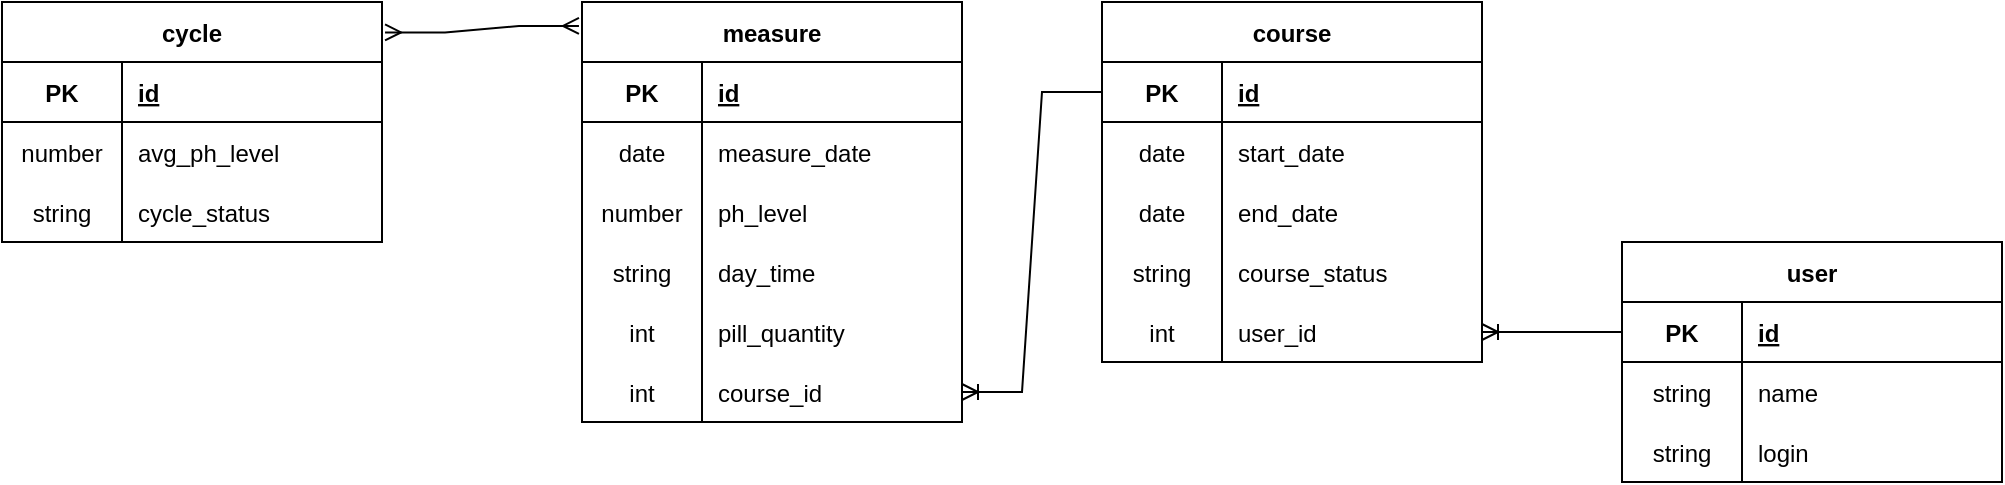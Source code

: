 <mxfile version="20.8.10" type="device"><diagram id="R2lEEEUBdFMjLlhIrx00" name="Page-1"><mxGraphModel dx="1900" dy="621" grid="1" gridSize="10" guides="1" tooltips="1" connect="1" arrows="1" fold="1" page="1" pageScale="1" pageWidth="850" pageHeight="1100" math="0" shadow="0" extFonts="Permanent Marker^https://fonts.googleapis.com/css?family=Permanent+Marker"><root><mxCell id="0"/><mxCell id="1" parent="0"/><mxCell id="IC59mPt4uTkWHZdiHgbl-5" value="measure" style="shape=table;startSize=30;container=1;collapsible=1;childLayout=tableLayout;fixedRows=1;rowLines=0;fontStyle=1;align=center;resizeLast=1;" vertex="1" parent="1"><mxGeometry x="160" y="160" width="190" height="210" as="geometry"><mxRectangle x="340" y="250" width="70" height="30" as="alternateBounds"/></mxGeometry></mxCell><mxCell id="IC59mPt4uTkWHZdiHgbl-6" value="" style="shape=tableRow;horizontal=0;startSize=0;swimlaneHead=0;swimlaneBody=0;fillColor=none;collapsible=0;dropTarget=0;points=[[0,0.5],[1,0.5]];portConstraint=eastwest;top=0;left=0;right=0;bottom=1;" vertex="1" parent="IC59mPt4uTkWHZdiHgbl-5"><mxGeometry y="30" width="190" height="30" as="geometry"/></mxCell><mxCell id="IC59mPt4uTkWHZdiHgbl-7" value="PK" style="shape=partialRectangle;connectable=0;fillColor=none;top=0;left=0;bottom=0;right=0;fontStyle=1;overflow=hidden;" vertex="1" parent="IC59mPt4uTkWHZdiHgbl-6"><mxGeometry width="60" height="30" as="geometry"><mxRectangle width="60" height="30" as="alternateBounds"/></mxGeometry></mxCell><mxCell id="IC59mPt4uTkWHZdiHgbl-8" value="id" style="shape=partialRectangle;connectable=0;fillColor=none;top=0;left=0;bottom=0;right=0;align=left;spacingLeft=6;fontStyle=5;overflow=hidden;" vertex="1" parent="IC59mPt4uTkWHZdiHgbl-6"><mxGeometry x="60" width="130" height="30" as="geometry"><mxRectangle width="130" height="30" as="alternateBounds"/></mxGeometry></mxCell><mxCell id="IC59mPt4uTkWHZdiHgbl-9" value="" style="shape=tableRow;horizontal=0;startSize=0;swimlaneHead=0;swimlaneBody=0;fillColor=none;collapsible=0;dropTarget=0;points=[[0,0.5],[1,0.5]];portConstraint=eastwest;top=0;left=0;right=0;bottom=0;" vertex="1" parent="IC59mPt4uTkWHZdiHgbl-5"><mxGeometry y="60" width="190" height="30" as="geometry"/></mxCell><mxCell id="IC59mPt4uTkWHZdiHgbl-10" value="date" style="shape=partialRectangle;connectable=0;fillColor=none;top=0;left=0;bottom=0;right=0;editable=1;overflow=hidden;" vertex="1" parent="IC59mPt4uTkWHZdiHgbl-9"><mxGeometry width="60" height="30" as="geometry"><mxRectangle width="60" height="30" as="alternateBounds"/></mxGeometry></mxCell><mxCell id="IC59mPt4uTkWHZdiHgbl-11" value="measure_date" style="shape=partialRectangle;connectable=0;fillColor=none;top=0;left=0;bottom=0;right=0;align=left;spacingLeft=6;overflow=hidden;" vertex="1" parent="IC59mPt4uTkWHZdiHgbl-9"><mxGeometry x="60" width="130" height="30" as="geometry"><mxRectangle width="130" height="30" as="alternateBounds"/></mxGeometry></mxCell><mxCell id="IC59mPt4uTkWHZdiHgbl-12" value="" style="shape=tableRow;horizontal=0;startSize=0;swimlaneHead=0;swimlaneBody=0;fillColor=none;collapsible=0;dropTarget=0;points=[[0,0.5],[1,0.5]];portConstraint=eastwest;top=0;left=0;right=0;bottom=0;" vertex="1" parent="IC59mPt4uTkWHZdiHgbl-5"><mxGeometry y="90" width="190" height="30" as="geometry"/></mxCell><mxCell id="IC59mPt4uTkWHZdiHgbl-13" value="number" style="shape=partialRectangle;connectable=0;fillColor=none;top=0;left=0;bottom=0;right=0;editable=1;overflow=hidden;" vertex="1" parent="IC59mPt4uTkWHZdiHgbl-12"><mxGeometry width="60" height="30" as="geometry"><mxRectangle width="60" height="30" as="alternateBounds"/></mxGeometry></mxCell><mxCell id="IC59mPt4uTkWHZdiHgbl-14" value="ph_level" style="shape=partialRectangle;connectable=0;fillColor=none;top=0;left=0;bottom=0;right=0;align=left;spacingLeft=6;overflow=hidden;" vertex="1" parent="IC59mPt4uTkWHZdiHgbl-12"><mxGeometry x="60" width="130" height="30" as="geometry"><mxRectangle width="130" height="30" as="alternateBounds"/></mxGeometry></mxCell><mxCell id="IC59mPt4uTkWHZdiHgbl-91" value="" style="shape=tableRow;horizontal=0;startSize=0;swimlaneHead=0;swimlaneBody=0;fillColor=none;collapsible=0;dropTarget=0;points=[[0,0.5],[1,0.5]];portConstraint=eastwest;top=0;left=0;right=0;bottom=0;" vertex="1" parent="IC59mPt4uTkWHZdiHgbl-5"><mxGeometry y="120" width="190" height="30" as="geometry"/></mxCell><mxCell id="IC59mPt4uTkWHZdiHgbl-92" value="string" style="shape=partialRectangle;connectable=0;fillColor=none;top=0;left=0;bottom=0;right=0;editable=1;overflow=hidden;" vertex="1" parent="IC59mPt4uTkWHZdiHgbl-91"><mxGeometry width="60" height="30" as="geometry"><mxRectangle width="60" height="30" as="alternateBounds"/></mxGeometry></mxCell><mxCell id="IC59mPt4uTkWHZdiHgbl-93" value="day_time" style="shape=partialRectangle;connectable=0;fillColor=none;top=0;left=0;bottom=0;right=0;align=left;spacingLeft=6;overflow=hidden;" vertex="1" parent="IC59mPt4uTkWHZdiHgbl-91"><mxGeometry x="60" width="130" height="30" as="geometry"><mxRectangle width="130" height="30" as="alternateBounds"/></mxGeometry></mxCell><mxCell id="IC59mPt4uTkWHZdiHgbl-15" value="" style="shape=tableRow;horizontal=0;startSize=0;swimlaneHead=0;swimlaneBody=0;fillColor=none;collapsible=0;dropTarget=0;points=[[0,0.5],[1,0.5]];portConstraint=eastwest;top=0;left=0;right=0;bottom=0;" vertex="1" parent="IC59mPt4uTkWHZdiHgbl-5"><mxGeometry y="150" width="190" height="30" as="geometry"/></mxCell><mxCell id="IC59mPt4uTkWHZdiHgbl-16" value="int" style="shape=partialRectangle;connectable=0;fillColor=none;top=0;left=0;bottom=0;right=0;editable=1;overflow=hidden;" vertex="1" parent="IC59mPt4uTkWHZdiHgbl-15"><mxGeometry width="60" height="30" as="geometry"><mxRectangle width="60" height="30" as="alternateBounds"/></mxGeometry></mxCell><mxCell id="IC59mPt4uTkWHZdiHgbl-17" value="pill_quantity" style="shape=partialRectangle;connectable=0;fillColor=none;top=0;left=0;bottom=0;right=0;align=left;spacingLeft=6;overflow=hidden;" vertex="1" parent="IC59mPt4uTkWHZdiHgbl-15"><mxGeometry x="60" width="130" height="30" as="geometry"><mxRectangle width="130" height="30" as="alternateBounds"/></mxGeometry></mxCell><mxCell id="IC59mPt4uTkWHZdiHgbl-19" value="" style="shape=tableRow;horizontal=0;startSize=0;swimlaneHead=0;swimlaneBody=0;fillColor=none;collapsible=0;dropTarget=0;points=[[0,0.5],[1,0.5]];portConstraint=eastwest;top=0;left=0;right=0;bottom=0;" vertex="1" parent="IC59mPt4uTkWHZdiHgbl-5"><mxGeometry y="180" width="190" height="30" as="geometry"/></mxCell><mxCell id="IC59mPt4uTkWHZdiHgbl-20" value="int" style="shape=partialRectangle;connectable=0;fillColor=none;top=0;left=0;bottom=0;right=0;editable=1;overflow=hidden;" vertex="1" parent="IC59mPt4uTkWHZdiHgbl-19"><mxGeometry width="60" height="30" as="geometry"><mxRectangle width="60" height="30" as="alternateBounds"/></mxGeometry></mxCell><mxCell id="IC59mPt4uTkWHZdiHgbl-21" value="course_id" style="shape=partialRectangle;connectable=0;fillColor=none;top=0;left=0;bottom=0;right=0;align=left;spacingLeft=6;overflow=hidden;" vertex="1" parent="IC59mPt4uTkWHZdiHgbl-19"><mxGeometry x="60" width="130" height="30" as="geometry"><mxRectangle width="130" height="30" as="alternateBounds"/></mxGeometry></mxCell><mxCell id="IC59mPt4uTkWHZdiHgbl-22" value="user" style="shape=table;startSize=30;container=1;collapsible=1;childLayout=tableLayout;fixedRows=1;rowLines=0;fontStyle=1;align=center;resizeLast=1;" vertex="1" parent="1"><mxGeometry x="680" y="280" width="190" height="120" as="geometry"><mxRectangle x="340" y="250" width="70" height="30" as="alternateBounds"/></mxGeometry></mxCell><mxCell id="IC59mPt4uTkWHZdiHgbl-23" value="" style="shape=tableRow;horizontal=0;startSize=0;swimlaneHead=0;swimlaneBody=0;fillColor=none;collapsible=0;dropTarget=0;points=[[0,0.5],[1,0.5]];portConstraint=eastwest;top=0;left=0;right=0;bottom=1;" vertex="1" parent="IC59mPt4uTkWHZdiHgbl-22"><mxGeometry y="30" width="190" height="30" as="geometry"/></mxCell><mxCell id="IC59mPt4uTkWHZdiHgbl-24" value="PK" style="shape=partialRectangle;connectable=0;fillColor=none;top=0;left=0;bottom=0;right=0;fontStyle=1;overflow=hidden;" vertex="1" parent="IC59mPt4uTkWHZdiHgbl-23"><mxGeometry width="60" height="30" as="geometry"><mxRectangle width="60" height="30" as="alternateBounds"/></mxGeometry></mxCell><mxCell id="IC59mPt4uTkWHZdiHgbl-25" value="id" style="shape=partialRectangle;connectable=0;fillColor=none;top=0;left=0;bottom=0;right=0;align=left;spacingLeft=6;fontStyle=5;overflow=hidden;" vertex="1" parent="IC59mPt4uTkWHZdiHgbl-23"><mxGeometry x="60" width="130" height="30" as="geometry"><mxRectangle width="130" height="30" as="alternateBounds"/></mxGeometry></mxCell><mxCell id="IC59mPt4uTkWHZdiHgbl-26" value="" style="shape=tableRow;horizontal=0;startSize=0;swimlaneHead=0;swimlaneBody=0;fillColor=none;collapsible=0;dropTarget=0;points=[[0,0.5],[1,0.5]];portConstraint=eastwest;top=0;left=0;right=0;bottom=0;" vertex="1" parent="IC59mPt4uTkWHZdiHgbl-22"><mxGeometry y="60" width="190" height="30" as="geometry"/></mxCell><mxCell id="IC59mPt4uTkWHZdiHgbl-27" value="string" style="shape=partialRectangle;connectable=0;fillColor=none;top=0;left=0;bottom=0;right=0;editable=1;overflow=hidden;" vertex="1" parent="IC59mPt4uTkWHZdiHgbl-26"><mxGeometry width="60" height="30" as="geometry"><mxRectangle width="60" height="30" as="alternateBounds"/></mxGeometry></mxCell><mxCell id="IC59mPt4uTkWHZdiHgbl-28" value="name" style="shape=partialRectangle;connectable=0;fillColor=none;top=0;left=0;bottom=0;right=0;align=left;spacingLeft=6;overflow=hidden;" vertex="1" parent="IC59mPt4uTkWHZdiHgbl-26"><mxGeometry x="60" width="130" height="30" as="geometry"><mxRectangle width="130" height="30" as="alternateBounds"/></mxGeometry></mxCell><mxCell id="IC59mPt4uTkWHZdiHgbl-29" value="" style="shape=tableRow;horizontal=0;startSize=0;swimlaneHead=0;swimlaneBody=0;fillColor=none;collapsible=0;dropTarget=0;points=[[0,0.5],[1,0.5]];portConstraint=eastwest;top=0;left=0;right=0;bottom=0;" vertex="1" parent="IC59mPt4uTkWHZdiHgbl-22"><mxGeometry y="90" width="190" height="30" as="geometry"/></mxCell><mxCell id="IC59mPt4uTkWHZdiHgbl-30" value="string" style="shape=partialRectangle;connectable=0;fillColor=none;top=0;left=0;bottom=0;right=0;editable=1;overflow=hidden;" vertex="1" parent="IC59mPt4uTkWHZdiHgbl-29"><mxGeometry width="60" height="30" as="geometry"><mxRectangle width="60" height="30" as="alternateBounds"/></mxGeometry></mxCell><mxCell id="IC59mPt4uTkWHZdiHgbl-31" value="login" style="shape=partialRectangle;connectable=0;fillColor=none;top=0;left=0;bottom=0;right=0;align=left;spacingLeft=6;overflow=hidden;" vertex="1" parent="IC59mPt4uTkWHZdiHgbl-29"><mxGeometry x="60" width="130" height="30" as="geometry"><mxRectangle width="130" height="30" as="alternateBounds"/></mxGeometry></mxCell><mxCell id="IC59mPt4uTkWHZdiHgbl-48" value="" style="edgeStyle=entityRelationEdgeStyle;fontSize=12;html=1;endArrow=ERoneToMany;rounded=0;exitX=0;exitY=0.5;exitDx=0;exitDy=0;entryX=1;entryY=0.5;entryDx=0;entryDy=0;" edge="1" parent="1" source="IC59mPt4uTkWHZdiHgbl-23" target="IC59mPt4uTkWHZdiHgbl-84"><mxGeometry width="100" height="100" relative="1" as="geometry"><mxPoint x="380" y="370" as="sourcePoint"/><mxPoint x="480" y="270" as="targetPoint"/></mxGeometry></mxCell><mxCell id="IC59mPt4uTkWHZdiHgbl-77" value="course" style="shape=table;startSize=30;container=1;collapsible=1;childLayout=tableLayout;fixedRows=1;rowLines=0;fontStyle=1;align=center;resizeLast=1;" vertex="1" parent="1"><mxGeometry x="420" y="160" width="190" height="180" as="geometry"><mxRectangle x="340" y="250" width="70" height="30" as="alternateBounds"/></mxGeometry></mxCell><mxCell id="IC59mPt4uTkWHZdiHgbl-78" value="" style="shape=tableRow;horizontal=0;startSize=0;swimlaneHead=0;swimlaneBody=0;fillColor=none;collapsible=0;dropTarget=0;points=[[0,0.5],[1,0.5]];portConstraint=eastwest;top=0;left=0;right=0;bottom=1;" vertex="1" parent="IC59mPt4uTkWHZdiHgbl-77"><mxGeometry y="30" width="190" height="30" as="geometry"/></mxCell><mxCell id="IC59mPt4uTkWHZdiHgbl-79" value="PK" style="shape=partialRectangle;connectable=0;fillColor=none;top=0;left=0;bottom=0;right=0;fontStyle=1;overflow=hidden;" vertex="1" parent="IC59mPt4uTkWHZdiHgbl-78"><mxGeometry width="60" height="30" as="geometry"><mxRectangle width="60" height="30" as="alternateBounds"/></mxGeometry></mxCell><mxCell id="IC59mPt4uTkWHZdiHgbl-80" value="id" style="shape=partialRectangle;connectable=0;fillColor=none;top=0;left=0;bottom=0;right=0;align=left;spacingLeft=6;fontStyle=5;overflow=hidden;" vertex="1" parent="IC59mPt4uTkWHZdiHgbl-78"><mxGeometry x="60" width="130" height="30" as="geometry"><mxRectangle width="130" height="30" as="alternateBounds"/></mxGeometry></mxCell><mxCell id="IC59mPt4uTkWHZdiHgbl-81" value="" style="shape=tableRow;horizontal=0;startSize=0;swimlaneHead=0;swimlaneBody=0;fillColor=none;collapsible=0;dropTarget=0;points=[[0,0.5],[1,0.5]];portConstraint=eastwest;top=0;left=0;right=0;bottom=0;" vertex="1" parent="IC59mPt4uTkWHZdiHgbl-77"><mxGeometry y="60" width="190" height="30" as="geometry"/></mxCell><mxCell id="IC59mPt4uTkWHZdiHgbl-82" value="date" style="shape=partialRectangle;connectable=0;fillColor=none;top=0;left=0;bottom=0;right=0;editable=1;overflow=hidden;" vertex="1" parent="IC59mPt4uTkWHZdiHgbl-81"><mxGeometry width="60" height="30" as="geometry"><mxRectangle width="60" height="30" as="alternateBounds"/></mxGeometry></mxCell><mxCell id="IC59mPt4uTkWHZdiHgbl-83" value="start_date" style="shape=partialRectangle;connectable=0;fillColor=none;top=0;left=0;bottom=0;right=0;align=left;spacingLeft=6;overflow=hidden;" vertex="1" parent="IC59mPt4uTkWHZdiHgbl-81"><mxGeometry x="60" width="130" height="30" as="geometry"><mxRectangle width="130" height="30" as="alternateBounds"/></mxGeometry></mxCell><mxCell id="IC59mPt4uTkWHZdiHgbl-88" value="" style="shape=tableRow;horizontal=0;startSize=0;swimlaneHead=0;swimlaneBody=0;fillColor=none;collapsible=0;dropTarget=0;points=[[0,0.5],[1,0.5]];portConstraint=eastwest;top=0;left=0;right=0;bottom=0;" vertex="1" parent="IC59mPt4uTkWHZdiHgbl-77"><mxGeometry y="90" width="190" height="30" as="geometry"/></mxCell><mxCell id="IC59mPt4uTkWHZdiHgbl-89" value="date" style="shape=partialRectangle;connectable=0;fillColor=none;top=0;left=0;bottom=0;right=0;editable=1;overflow=hidden;" vertex="1" parent="IC59mPt4uTkWHZdiHgbl-88"><mxGeometry width="60" height="30" as="geometry"><mxRectangle width="60" height="30" as="alternateBounds"/></mxGeometry></mxCell><mxCell id="IC59mPt4uTkWHZdiHgbl-90" value="end_date" style="shape=partialRectangle;connectable=0;fillColor=none;top=0;left=0;bottom=0;right=0;align=left;spacingLeft=6;overflow=hidden;" vertex="1" parent="IC59mPt4uTkWHZdiHgbl-88"><mxGeometry x="60" width="130" height="30" as="geometry"><mxRectangle width="130" height="30" as="alternateBounds"/></mxGeometry></mxCell><mxCell id="IC59mPt4uTkWHZdiHgbl-114" value="" style="shape=tableRow;horizontal=0;startSize=0;swimlaneHead=0;swimlaneBody=0;fillColor=none;collapsible=0;dropTarget=0;points=[[0,0.5],[1,0.5]];portConstraint=eastwest;top=0;left=0;right=0;bottom=0;" vertex="1" parent="IC59mPt4uTkWHZdiHgbl-77"><mxGeometry y="120" width="190" height="30" as="geometry"/></mxCell><mxCell id="IC59mPt4uTkWHZdiHgbl-115" value="string" style="shape=partialRectangle;connectable=0;fillColor=none;top=0;left=0;bottom=0;right=0;editable=1;overflow=hidden;" vertex="1" parent="IC59mPt4uTkWHZdiHgbl-114"><mxGeometry width="60" height="30" as="geometry"><mxRectangle width="60" height="30" as="alternateBounds"/></mxGeometry></mxCell><mxCell id="IC59mPt4uTkWHZdiHgbl-116" value="course_status" style="shape=partialRectangle;connectable=0;fillColor=none;top=0;left=0;bottom=0;right=0;align=left;spacingLeft=6;overflow=hidden;" vertex="1" parent="IC59mPt4uTkWHZdiHgbl-114"><mxGeometry x="60" width="130" height="30" as="geometry"><mxRectangle width="130" height="30" as="alternateBounds"/></mxGeometry></mxCell><mxCell id="IC59mPt4uTkWHZdiHgbl-84" value="" style="shape=tableRow;horizontal=0;startSize=0;swimlaneHead=0;swimlaneBody=0;fillColor=none;collapsible=0;dropTarget=0;points=[[0,0.5],[1,0.5]];portConstraint=eastwest;top=0;left=0;right=0;bottom=0;" vertex="1" parent="IC59mPt4uTkWHZdiHgbl-77"><mxGeometry y="150" width="190" height="30" as="geometry"/></mxCell><mxCell id="IC59mPt4uTkWHZdiHgbl-85" value="int" style="shape=partialRectangle;connectable=0;fillColor=none;top=0;left=0;bottom=0;right=0;editable=1;overflow=hidden;" vertex="1" parent="IC59mPt4uTkWHZdiHgbl-84"><mxGeometry width="60" height="30" as="geometry"><mxRectangle width="60" height="30" as="alternateBounds"/></mxGeometry></mxCell><mxCell id="IC59mPt4uTkWHZdiHgbl-86" value="user_id" style="shape=partialRectangle;connectable=0;fillColor=none;top=0;left=0;bottom=0;right=0;align=left;spacingLeft=6;overflow=hidden;" vertex="1" parent="IC59mPt4uTkWHZdiHgbl-84"><mxGeometry x="60" width="130" height="30" as="geometry"><mxRectangle width="130" height="30" as="alternateBounds"/></mxGeometry></mxCell><mxCell id="IC59mPt4uTkWHZdiHgbl-87" value="" style="edgeStyle=entityRelationEdgeStyle;fontSize=12;html=1;endArrow=ERoneToMany;rounded=0;entryX=1;entryY=0.5;entryDx=0;entryDy=0;exitX=0;exitY=0.5;exitDx=0;exitDy=0;" edge="1" parent="1" source="IC59mPt4uTkWHZdiHgbl-78" target="IC59mPt4uTkWHZdiHgbl-19"><mxGeometry width="100" height="100" relative="1" as="geometry"><mxPoint x="400" y="380" as="sourcePoint"/><mxPoint x="500" y="280" as="targetPoint"/></mxGeometry></mxCell><mxCell id="IC59mPt4uTkWHZdiHgbl-94" value="cycle" style="shape=table;startSize=30;container=1;collapsible=1;childLayout=tableLayout;fixedRows=1;rowLines=0;fontStyle=1;align=center;resizeLast=1;" vertex="1" parent="1"><mxGeometry x="-130" y="160" width="190" height="120" as="geometry"><mxRectangle x="340" y="250" width="70" height="30" as="alternateBounds"/></mxGeometry></mxCell><mxCell id="IC59mPt4uTkWHZdiHgbl-95" value="" style="shape=tableRow;horizontal=0;startSize=0;swimlaneHead=0;swimlaneBody=0;fillColor=none;collapsible=0;dropTarget=0;points=[[0,0.5],[1,0.5]];portConstraint=eastwest;top=0;left=0;right=0;bottom=1;" vertex="1" parent="IC59mPt4uTkWHZdiHgbl-94"><mxGeometry y="30" width="190" height="30" as="geometry"/></mxCell><mxCell id="IC59mPt4uTkWHZdiHgbl-96" value="PK" style="shape=partialRectangle;connectable=0;fillColor=none;top=0;left=0;bottom=0;right=0;fontStyle=1;overflow=hidden;" vertex="1" parent="IC59mPt4uTkWHZdiHgbl-95"><mxGeometry width="60" height="30" as="geometry"><mxRectangle width="60" height="30" as="alternateBounds"/></mxGeometry></mxCell><mxCell id="IC59mPt4uTkWHZdiHgbl-97" value="id" style="shape=partialRectangle;connectable=0;fillColor=none;top=0;left=0;bottom=0;right=0;align=left;spacingLeft=6;fontStyle=5;overflow=hidden;" vertex="1" parent="IC59mPt4uTkWHZdiHgbl-95"><mxGeometry x="60" width="130" height="30" as="geometry"><mxRectangle width="130" height="30" as="alternateBounds"/></mxGeometry></mxCell><mxCell id="IC59mPt4uTkWHZdiHgbl-98" value="" style="shape=tableRow;horizontal=0;startSize=0;swimlaneHead=0;swimlaneBody=0;fillColor=none;collapsible=0;dropTarget=0;points=[[0,0.5],[1,0.5]];portConstraint=eastwest;top=0;left=0;right=0;bottom=0;" vertex="1" parent="IC59mPt4uTkWHZdiHgbl-94"><mxGeometry y="60" width="190" height="30" as="geometry"/></mxCell><mxCell id="IC59mPt4uTkWHZdiHgbl-99" value="number" style="shape=partialRectangle;connectable=0;fillColor=none;top=0;left=0;bottom=0;right=0;editable=1;overflow=hidden;" vertex="1" parent="IC59mPt4uTkWHZdiHgbl-98"><mxGeometry width="60" height="30" as="geometry"><mxRectangle width="60" height="30" as="alternateBounds"/></mxGeometry></mxCell><mxCell id="IC59mPt4uTkWHZdiHgbl-100" value="avg_ph_level" style="shape=partialRectangle;connectable=0;fillColor=none;top=0;left=0;bottom=0;right=0;align=left;spacingLeft=6;overflow=hidden;" vertex="1" parent="IC59mPt4uTkWHZdiHgbl-98"><mxGeometry x="60" width="130" height="30" as="geometry"><mxRectangle width="130" height="30" as="alternateBounds"/></mxGeometry></mxCell><mxCell id="IC59mPt4uTkWHZdiHgbl-111" value="" style="shape=tableRow;horizontal=0;startSize=0;swimlaneHead=0;swimlaneBody=0;fillColor=none;collapsible=0;dropTarget=0;points=[[0,0.5],[1,0.5]];portConstraint=eastwest;top=0;left=0;right=0;bottom=0;" vertex="1" parent="IC59mPt4uTkWHZdiHgbl-94"><mxGeometry y="90" width="190" height="30" as="geometry"/></mxCell><mxCell id="IC59mPt4uTkWHZdiHgbl-112" value="string" style="shape=partialRectangle;connectable=0;fillColor=none;top=0;left=0;bottom=0;right=0;editable=1;overflow=hidden;" vertex="1" parent="IC59mPt4uTkWHZdiHgbl-111"><mxGeometry width="60" height="30" as="geometry"><mxRectangle width="60" height="30" as="alternateBounds"/></mxGeometry></mxCell><mxCell id="IC59mPt4uTkWHZdiHgbl-113" value="cycle_status" style="shape=partialRectangle;connectable=0;fillColor=none;top=0;left=0;bottom=0;right=0;align=left;spacingLeft=6;overflow=hidden;" vertex="1" parent="IC59mPt4uTkWHZdiHgbl-111"><mxGeometry x="60" width="130" height="30" as="geometry"><mxRectangle width="130" height="30" as="alternateBounds"/></mxGeometry></mxCell><mxCell id="IC59mPt4uTkWHZdiHgbl-117" value="" style="edgeStyle=entityRelationEdgeStyle;fontSize=12;html=1;endArrow=ERmany;startArrow=ERmany;rounded=0;entryX=1.008;entryY=0.127;entryDx=0;entryDy=0;exitX=-0.008;exitY=0.057;exitDx=0;exitDy=0;entryPerimeter=0;exitPerimeter=0;" edge="1" parent="1" source="IC59mPt4uTkWHZdiHgbl-5" target="IC59mPt4uTkWHZdiHgbl-94"><mxGeometry width="100" height="100" relative="1" as="geometry"><mxPoint x="400" y="380" as="sourcePoint"/><mxPoint x="500" y="280" as="targetPoint"/></mxGeometry></mxCell></root></mxGraphModel></diagram></mxfile>